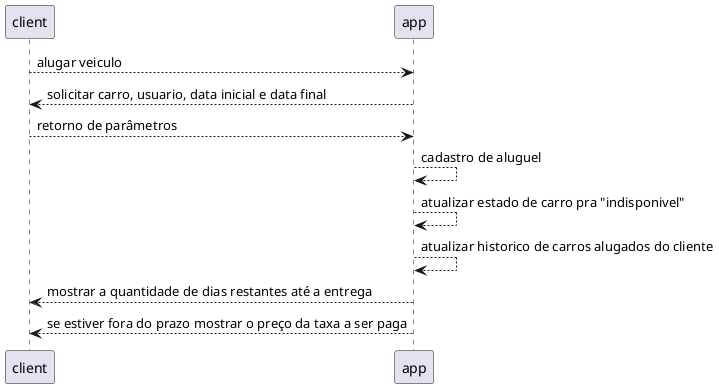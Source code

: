 @startuml alugar_veiculo
client --> app:alugar veiculo
app --> client:solicitar carro, usuario, data inicial e data final
client --> app:retorno de parâmetros

app --> app:cadastro de aluguel
app --> app:atualizar estado de carro pra "indisponivel"
app --> app:atualizar historico de carros alugados do cliente
app --> client:mostrar a quantidade de dias restantes até a entrega
app --> client:se estiver fora do prazo mostrar o preço da taxa a ser paga
@enduml